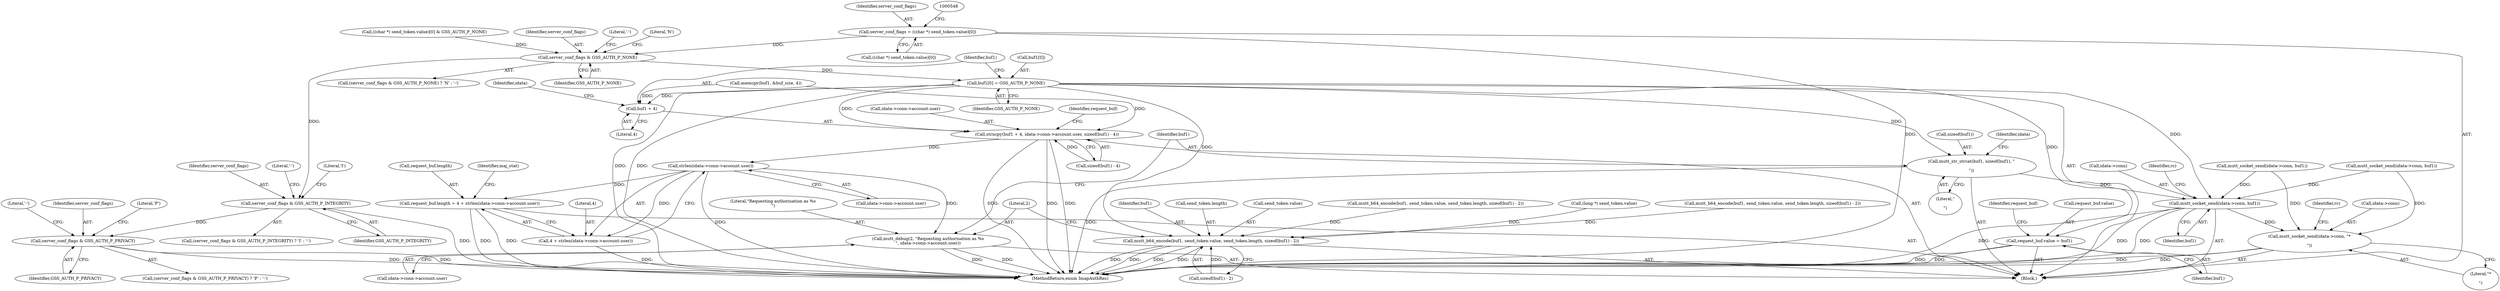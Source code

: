 digraph "0_neomutt_6f163e07ae68654d7ac5268cbb7565f6df79ad85_0@array" {
"1000534" [label="(Call,server_conf_flags = ((char *) send_token.value)[0])"];
"1000591" [label="(Call,server_conf_flags & GSS_AUTH_P_NONE)"];
"1000597" [label="(Call,server_conf_flags & GSS_AUTH_P_INTEGRITY)"];
"1000603" [label="(Call,server_conf_flags & GSS_AUTH_P_PRIVACY)"];
"1000621" [label="(Call,buf1[0] = GSS_AUTH_P_NONE)"];
"1000626" [label="(Call,strncpy(buf1 + 4, idata->conn->account.user, sizeof(buf1) - 4))"];
"1000652" [label="(Call,strlen(idata->conn->account.user))"];
"1000646" [label="(Call,request_buf.length = 4 + strlen(idata->conn->account.user))"];
"1000650" [label="(Call,4 + strlen(idata->conn->account.user))"];
"1000695" [label="(Call,mutt_debug(2, \"Requesting authorisation as %s\n\", idata->conn->account.user))"];
"1000627" [label="(Call,buf1 + 4)"];
"1000641" [label="(Call,request_buf.value = buf1)"];
"1000683" [label="(Call,mutt_b64_encode(buf1, send_token.value, send_token.length, sizeof(buf1) - 2))"];
"1000705" [label="(Call,mutt_str_strcat(buf1, sizeof(buf1), \"\r\n\"))"];
"1000710" [label="(Call,mutt_socket_send(idata->conn, buf1))"];
"1000767" [label="(Call,mutt_socket_send(idata->conn, \"*\r\n\"))"];
"1000712" [label="(Identifier,idata)"];
"1000607" [label="(Literal,'-')"];
"1000647" [label="(Call,request_buf.length)"];
"1000651" [label="(Literal,4)"];
"1000650" [label="(Call,4 + strlen(idata->conn->account.user))"];
"1000646" [label="(Call,request_buf.length = 4 + strlen(idata->conn->account.user))"];
"1000597" [label="(Call,server_conf_flags & GSS_AUTH_P_INTEGRITY)"];
"1000600" [label="(Literal,'I')"];
"1000622" [label="(Call,buf1[0])"];
"1000616" [label="(Call,memcpy(buf1, &buf_size, 4))"];
"1000590" [label="(Call,(server_conf_flags & GSS_AUTH_P_NONE) ? 'N' : '-')"];
"1000706" [label="(Identifier,buf1)"];
"1000695" [label="(Call,mutt_debug(2, \"Requesting authorisation as %s\n\", idata->conn->account.user))"];
"1000661" [label="(Identifier,maj_stat)"];
"1000641" [label="(Call,request_buf.value = buf1)"];
"1000698" [label="(Call,idata->conn->account.user)"];
"1000633" [label="(Identifier,idata)"];
"1000710" [label="(Call,mutt_socket_send(idata->conn, buf1))"];
"1000705" [label="(Call,mutt_str_strcat(buf1, sizeof(buf1), \"\r\n\"))"];
"1000767" [label="(Call,mutt_socket_send(idata->conn, \"*\r\n\"))"];
"1000545" [label="(Call,((char *) send_token.value)[0] & GSS_AUTH_P_NONE)"];
"1000535" [label="(Identifier,server_conf_flags)"];
"1000604" [label="(Identifier,server_conf_flags)"];
"1000433" [label="(Call,mutt_b64_encode(buf1, send_token.value, send_token.length, sizeof(buf1) - 2))"];
"1000717" [label="(Identifier,rc)"];
"1000536" [label="(Call,((char *) send_token.value)[0])"];
"1000653" [label="(Call,idata->conn->account.user)"];
"1000645" [label="(Identifier,buf1)"];
"1000629" [label="(Literal,4)"];
"1000334" [label="(Call,mutt_socket_send(idata->conn, buf1))"];
"1000593" [label="(Identifier,GSS_AUTH_P_NONE)"];
"1000598" [label="(Identifier,server_conf_flags)"];
"1000642" [label="(Call,request_buf.value)"];
"1000603" [label="(Call,server_conf_flags & GSS_AUTH_P_PRIVACY)"];
"1000774" [label="(Identifier,rc)"];
"1000577" [label="(Call,(long *) send_token.value)"];
"1000455" [label="(Call,mutt_socket_send(idata->conn, buf1))"];
"1000605" [label="(Identifier,GSS_AUTH_P_PRIVACY)"];
"1000696" [label="(Literal,2)"];
"1000771" [label="(Literal,\"*\r\n\")"];
"1000652" [label="(Call,strlen(idata->conn->account.user))"];
"1000648" [label="(Identifier,request_buf)"];
"1000628" [label="(Identifier,buf1)"];
"1000768" [label="(Call,idata->conn)"];
"1000606" [label="(Literal,'P')"];
"1000630" [label="(Call,idata->conn->account.user)"];
"1000707" [label="(Call,sizeof(buf1))"];
"1000591" [label="(Call,server_conf_flags & GSS_AUTH_P_NONE)"];
"1000599" [label="(Identifier,GSS_AUTH_P_INTEGRITY)"];
"1000596" [label="(Call,(server_conf_flags & GSS_AUTH_P_INTEGRITY) ? 'I' : '-')"];
"1000120" [label="(Block,)"];
"1000691" [label="(Call,sizeof(buf1) - 2)"];
"1000312" [label="(Call,mutt_b64_encode(buf1, send_token.value, send_token.length, sizeof(buf1) - 2))"];
"1000714" [label="(Identifier,buf1)"];
"1000684" [label="(Identifier,buf1)"];
"1000592" [label="(Identifier,server_conf_flags)"];
"1000709" [label="(Literal,\"\r\n\")"];
"1000711" [label="(Call,idata->conn)"];
"1000602" [label="(Call,(server_conf_flags & GSS_AUTH_P_PRIVACY) ? 'P' : '-')"];
"1000688" [label="(Call,send_token.length)"];
"1000625" [label="(Identifier,GSS_AUTH_P_NONE)"];
"1000534" [label="(Call,server_conf_flags = ((char *) send_token.value)[0])"];
"1000621" [label="(Call,buf1[0] = GSS_AUTH_P_NONE)"];
"1000601" [label="(Literal,'-')"];
"1000627" [label="(Call,buf1 + 4)"];
"1000595" [label="(Literal,'-')"];
"1000643" [label="(Identifier,request_buf)"];
"1000594" [label="(Literal,'N')"];
"1000786" [label="(MethodReturn,enum ImapAuthRes)"];
"1000697" [label="(Literal,\"Requesting authorisation as %s\n\")"];
"1000685" [label="(Call,send_token.value)"];
"1000637" [label="(Call,sizeof(buf1) - 4)"];
"1000683" [label="(Call,mutt_b64_encode(buf1, send_token.value, send_token.length, sizeof(buf1) - 2))"];
"1000626" [label="(Call,strncpy(buf1 + 4, idata->conn->account.user, sizeof(buf1) - 4))"];
"1000534" -> "1000120"  [label="AST: "];
"1000534" -> "1000536"  [label="CFG: "];
"1000535" -> "1000534"  [label="AST: "];
"1000536" -> "1000534"  [label="AST: "];
"1000548" -> "1000534"  [label="CFG: "];
"1000534" -> "1000786"  [label="DDG: "];
"1000534" -> "1000591"  [label="DDG: "];
"1000591" -> "1000590"  [label="AST: "];
"1000591" -> "1000593"  [label="CFG: "];
"1000592" -> "1000591"  [label="AST: "];
"1000593" -> "1000591"  [label="AST: "];
"1000594" -> "1000591"  [label="CFG: "];
"1000595" -> "1000591"  [label="CFG: "];
"1000545" -> "1000591"  [label="DDG: "];
"1000591" -> "1000597"  [label="DDG: "];
"1000591" -> "1000621"  [label="DDG: "];
"1000597" -> "1000596"  [label="AST: "];
"1000597" -> "1000599"  [label="CFG: "];
"1000598" -> "1000597"  [label="AST: "];
"1000599" -> "1000597"  [label="AST: "];
"1000600" -> "1000597"  [label="CFG: "];
"1000601" -> "1000597"  [label="CFG: "];
"1000597" -> "1000786"  [label="DDG: "];
"1000597" -> "1000603"  [label="DDG: "];
"1000603" -> "1000602"  [label="AST: "];
"1000603" -> "1000605"  [label="CFG: "];
"1000604" -> "1000603"  [label="AST: "];
"1000605" -> "1000603"  [label="AST: "];
"1000606" -> "1000603"  [label="CFG: "];
"1000607" -> "1000603"  [label="CFG: "];
"1000603" -> "1000786"  [label="DDG: "];
"1000603" -> "1000786"  [label="DDG: "];
"1000621" -> "1000120"  [label="AST: "];
"1000621" -> "1000625"  [label="CFG: "];
"1000622" -> "1000621"  [label="AST: "];
"1000625" -> "1000621"  [label="AST: "];
"1000628" -> "1000621"  [label="CFG: "];
"1000621" -> "1000786"  [label="DDG: "];
"1000621" -> "1000786"  [label="DDG: "];
"1000621" -> "1000626"  [label="DDG: "];
"1000621" -> "1000627"  [label="DDG: "];
"1000621" -> "1000641"  [label="DDG: "];
"1000621" -> "1000683"  [label="DDG: "];
"1000621" -> "1000705"  [label="DDG: "];
"1000621" -> "1000710"  [label="DDG: "];
"1000626" -> "1000120"  [label="AST: "];
"1000626" -> "1000637"  [label="CFG: "];
"1000627" -> "1000626"  [label="AST: "];
"1000630" -> "1000626"  [label="AST: "];
"1000637" -> "1000626"  [label="AST: "];
"1000643" -> "1000626"  [label="CFG: "];
"1000626" -> "1000786"  [label="DDG: "];
"1000626" -> "1000786"  [label="DDG: "];
"1000626" -> "1000786"  [label="DDG: "];
"1000616" -> "1000626"  [label="DDG: "];
"1000637" -> "1000626"  [label="DDG: "];
"1000626" -> "1000652"  [label="DDG: "];
"1000652" -> "1000650"  [label="AST: "];
"1000652" -> "1000653"  [label="CFG: "];
"1000653" -> "1000652"  [label="AST: "];
"1000650" -> "1000652"  [label="CFG: "];
"1000652" -> "1000786"  [label="DDG: "];
"1000652" -> "1000646"  [label="DDG: "];
"1000652" -> "1000650"  [label="DDG: "];
"1000652" -> "1000695"  [label="DDG: "];
"1000646" -> "1000120"  [label="AST: "];
"1000646" -> "1000650"  [label="CFG: "];
"1000647" -> "1000646"  [label="AST: "];
"1000650" -> "1000646"  [label="AST: "];
"1000661" -> "1000646"  [label="CFG: "];
"1000646" -> "1000786"  [label="DDG: "];
"1000646" -> "1000786"  [label="DDG: "];
"1000651" -> "1000650"  [label="AST: "];
"1000650" -> "1000786"  [label="DDG: "];
"1000695" -> "1000120"  [label="AST: "];
"1000695" -> "1000698"  [label="CFG: "];
"1000696" -> "1000695"  [label="AST: "];
"1000697" -> "1000695"  [label="AST: "];
"1000698" -> "1000695"  [label="AST: "];
"1000706" -> "1000695"  [label="CFG: "];
"1000695" -> "1000786"  [label="DDG: "];
"1000695" -> "1000786"  [label="DDG: "];
"1000627" -> "1000629"  [label="CFG: "];
"1000628" -> "1000627"  [label="AST: "];
"1000629" -> "1000627"  [label="AST: "];
"1000633" -> "1000627"  [label="CFG: "];
"1000616" -> "1000627"  [label="DDG: "];
"1000641" -> "1000120"  [label="AST: "];
"1000641" -> "1000645"  [label="CFG: "];
"1000642" -> "1000641"  [label="AST: "];
"1000645" -> "1000641"  [label="AST: "];
"1000648" -> "1000641"  [label="CFG: "];
"1000641" -> "1000786"  [label="DDG: "];
"1000641" -> "1000786"  [label="DDG: "];
"1000683" -> "1000120"  [label="AST: "];
"1000683" -> "1000691"  [label="CFG: "];
"1000684" -> "1000683"  [label="AST: "];
"1000685" -> "1000683"  [label="AST: "];
"1000688" -> "1000683"  [label="AST: "];
"1000691" -> "1000683"  [label="AST: "];
"1000696" -> "1000683"  [label="CFG: "];
"1000683" -> "1000786"  [label="DDG: "];
"1000683" -> "1000786"  [label="DDG: "];
"1000683" -> "1000786"  [label="DDG: "];
"1000683" -> "1000786"  [label="DDG: "];
"1000577" -> "1000683"  [label="DDG: "];
"1000433" -> "1000683"  [label="DDG: "];
"1000312" -> "1000683"  [label="DDG: "];
"1000691" -> "1000683"  [label="DDG: "];
"1000705" -> "1000120"  [label="AST: "];
"1000705" -> "1000709"  [label="CFG: "];
"1000706" -> "1000705"  [label="AST: "];
"1000707" -> "1000705"  [label="AST: "];
"1000709" -> "1000705"  [label="AST: "];
"1000712" -> "1000705"  [label="CFG: "];
"1000705" -> "1000786"  [label="DDG: "];
"1000705" -> "1000710"  [label="DDG: "];
"1000710" -> "1000120"  [label="AST: "];
"1000710" -> "1000714"  [label="CFG: "];
"1000711" -> "1000710"  [label="AST: "];
"1000714" -> "1000710"  [label="AST: "];
"1000717" -> "1000710"  [label="CFG: "];
"1000710" -> "1000786"  [label="DDG: "];
"1000710" -> "1000786"  [label="DDG: "];
"1000710" -> "1000786"  [label="DDG: "];
"1000334" -> "1000710"  [label="DDG: "];
"1000455" -> "1000710"  [label="DDG: "];
"1000710" -> "1000767"  [label="DDG: "];
"1000767" -> "1000120"  [label="AST: "];
"1000767" -> "1000771"  [label="CFG: "];
"1000768" -> "1000767"  [label="AST: "];
"1000771" -> "1000767"  [label="AST: "];
"1000774" -> "1000767"  [label="CFG: "];
"1000767" -> "1000786"  [label="DDG: "];
"1000767" -> "1000786"  [label="DDG: "];
"1000334" -> "1000767"  [label="DDG: "];
"1000455" -> "1000767"  [label="DDG: "];
}
